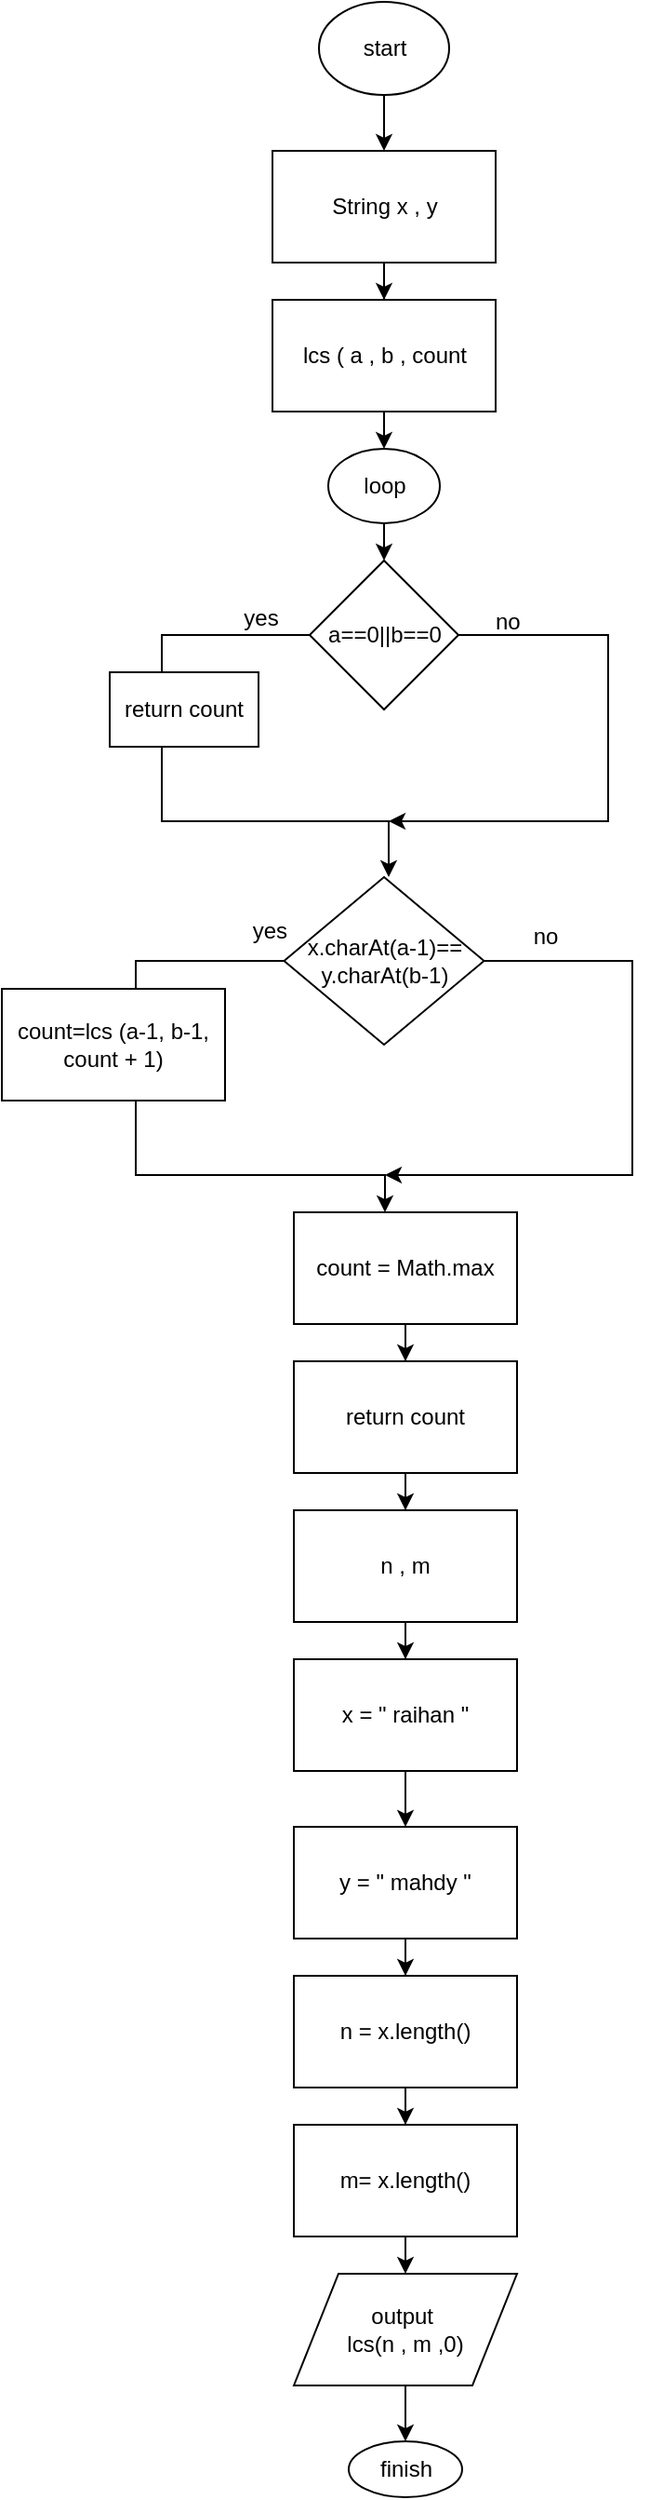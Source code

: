 <mxfile version="13.0.3" type="device"><diagram id="Py2yp7uM7iGKQa5tN-8H" name="Page-1"><mxGraphModel dx="1086" dy="806" grid="1" gridSize="10" guides="1" tooltips="1" connect="1" arrows="1" fold="1" page="1" pageScale="1" pageWidth="10000" pageHeight="10000" math="0" shadow="0"><root><mxCell id="0"/><mxCell id="1" parent="0"/><mxCell id="GUi_L-faRnSKWUXKhiUY-191" value="" style="edgeStyle=orthogonalEdgeStyle;rounded=0;orthogonalLoop=1;jettySize=auto;html=1;" parent="1" source="GUi_L-faRnSKWUXKhiUY-1" edge="1"><mxGeometry relative="1" as="geometry"><mxPoint x="477.5" y="80" as="targetPoint"/></mxGeometry></mxCell><mxCell id="GUi_L-faRnSKWUXKhiUY-1" value="start" style="ellipse;whiteSpace=wrap;html=1;" parent="1" vertex="1"><mxGeometry x="442.5" width="70" height="50" as="geometry"/></mxCell><mxCell id="GUi_L-faRnSKWUXKhiUY-356" value="" style="edgeStyle=orthogonalEdgeStyle;rounded=0;orthogonalLoop=1;jettySize=auto;html=1;" parent="1" source="GUi_L-faRnSKWUXKhiUY-354" target="GUi_L-faRnSKWUXKhiUY-355" edge="1"><mxGeometry relative="1" as="geometry"/></mxCell><mxCell id="GUi_L-faRnSKWUXKhiUY-354" value="String x , y" style="rounded=0;whiteSpace=wrap;html=1;" parent="1" vertex="1"><mxGeometry x="417.5" y="80" width="120" height="60" as="geometry"/></mxCell><mxCell id="GUi_L-faRnSKWUXKhiUY-359" value="" style="edgeStyle=orthogonalEdgeStyle;rounded=0;orthogonalLoop=1;jettySize=auto;html=1;" parent="1" source="GUi_L-faRnSKWUXKhiUY-355" edge="1"><mxGeometry relative="1" as="geometry"><mxPoint x="477.5" y="240" as="targetPoint"/></mxGeometry></mxCell><mxCell id="GUi_L-faRnSKWUXKhiUY-355" value="lcs ( a , b , count" style="rounded=0;whiteSpace=wrap;html=1;" parent="1" vertex="1"><mxGeometry x="417.5" y="160" width="120" height="60" as="geometry"/></mxCell><mxCell id="GUi_L-faRnSKWUXKhiUY-361" value="" style="edgeStyle=orthogonalEdgeStyle;rounded=0;orthogonalLoop=1;jettySize=auto;html=1;" parent="1" source="GUi_L-faRnSKWUXKhiUY-357" edge="1"><mxGeometry relative="1" as="geometry"><mxPoint x="477.5" y="300" as="targetPoint"/></mxGeometry></mxCell><mxCell id="GUi_L-faRnSKWUXKhiUY-357" value="loop" style="ellipse;whiteSpace=wrap;html=1;" parent="1" vertex="1"><mxGeometry x="447.5" y="240" width="60" height="40" as="geometry"/></mxCell><mxCell id="GUi_L-faRnSKWUXKhiUY-364" value="" style="edgeStyle=orthogonalEdgeStyle;rounded=0;orthogonalLoop=1;jettySize=auto;html=1;" parent="1" source="GUi_L-faRnSKWUXKhiUY-362" edge="1"><mxGeometry relative="1" as="geometry"><mxPoint x="480" y="470" as="targetPoint"/><Array as="points"><mxPoint x="358" y="340"/><mxPoint x="358" y="440"/></Array></mxGeometry></mxCell><mxCell id="GUi_L-faRnSKWUXKhiUY-366" value="" style="edgeStyle=orthogonalEdgeStyle;rounded=0;orthogonalLoop=1;jettySize=auto;html=1;" parent="1" source="GUi_L-faRnSKWUXKhiUY-362" edge="1"><mxGeometry relative="1" as="geometry"><mxPoint x="480" y="440" as="targetPoint"/><Array as="points"><mxPoint x="598" y="340"/><mxPoint x="598" y="440"/></Array></mxGeometry></mxCell><mxCell id="GUi_L-faRnSKWUXKhiUY-362" value="a==0||b==0" style="rhombus;whiteSpace=wrap;html=1;" parent="1" vertex="1"><mxGeometry x="437.5" y="300" width="80" height="80" as="geometry"/></mxCell><mxCell id="GUi_L-faRnSKWUXKhiUY-367" value="yes" style="text;html=1;align=center;verticalAlign=middle;resizable=0;points=[];autosize=1;" parent="1" vertex="1"><mxGeometry x="396" y="321" width="30" height="20" as="geometry"/></mxCell><mxCell id="GUi_L-faRnSKWUXKhiUY-368" value="no&amp;nbsp; &amp;nbsp; &amp;nbsp; &amp;nbsp; &amp;nbsp; &amp;nbsp; &amp;nbsp;&amp;nbsp;" style="text;html=1;align=center;verticalAlign=middle;resizable=0;points=[];autosize=1;" parent="1" vertex="1"><mxGeometry x="527" y="323" width="80" height="20" as="geometry"/></mxCell><mxCell id="GUi_L-faRnSKWUXKhiUY-369" value="return count" style="rounded=0;whiteSpace=wrap;html=1;" parent="1" vertex="1"><mxGeometry x="330" y="360" width="80" height="40" as="geometry"/></mxCell><mxCell id="GUi_L-faRnSKWUXKhiUY-372" value="" style="edgeStyle=orthogonalEdgeStyle;rounded=0;orthogonalLoop=1;jettySize=auto;html=1;" parent="1" source="GUi_L-faRnSKWUXKhiUY-370" edge="1"><mxGeometry relative="1" as="geometry"><mxPoint x="478" y="650" as="targetPoint"/><Array as="points"><mxPoint x="344" y="515"/><mxPoint x="344" y="630"/><mxPoint x="478" y="630"/></Array></mxGeometry></mxCell><mxCell id="GUi_L-faRnSKWUXKhiUY-374" value="" style="edgeStyle=orthogonalEdgeStyle;rounded=0;orthogonalLoop=1;jettySize=auto;html=1;" parent="1" source="GUi_L-faRnSKWUXKhiUY-370" edge="1"><mxGeometry relative="1" as="geometry"><mxPoint x="478" y="630" as="targetPoint"/><Array as="points"><mxPoint x="611" y="515"/><mxPoint x="611" y="630"/></Array></mxGeometry></mxCell><mxCell id="GUi_L-faRnSKWUXKhiUY-370" value="x.charAt(a-1)==&lt;br&gt;y.charAt(b-1)" style="rhombus;whiteSpace=wrap;html=1;" parent="1" vertex="1"><mxGeometry x="423.75" y="470" width="107.5" height="90" as="geometry"/></mxCell><mxCell id="GUi_L-faRnSKWUXKhiUY-375" value="yes&amp;nbsp;&amp;nbsp;" style="text;html=1;align=center;verticalAlign=middle;resizable=0;points=[];autosize=1;" parent="1" vertex="1"><mxGeometry x="399" y="489" width="40" height="20" as="geometry"/></mxCell><mxCell id="GUi_L-faRnSKWUXKhiUY-376" value="no&amp;nbsp; &amp;nbsp; &amp;nbsp; &amp;nbsp; &amp;nbsp;" style="text;html=1;align=center;verticalAlign=middle;resizable=0;points=[];autosize=1;" parent="1" vertex="1"><mxGeometry x="549" y="492" width="60" height="20" as="geometry"/></mxCell><mxCell id="GUi_L-faRnSKWUXKhiUY-377" value="count=lcs (a-1, b-1,&lt;br&gt;count + 1)" style="rounded=0;whiteSpace=wrap;html=1;" parent="1" vertex="1"><mxGeometry x="272" y="530" width="120" height="60" as="geometry"/></mxCell><mxCell id="GUi_L-faRnSKWUXKhiUY-381" value="" style="edgeStyle=orthogonalEdgeStyle;rounded=0;orthogonalLoop=1;jettySize=auto;html=1;" parent="1" source="GUi_L-faRnSKWUXKhiUY-378" target="GUi_L-faRnSKWUXKhiUY-380" edge="1"><mxGeometry relative="1" as="geometry"/></mxCell><mxCell id="GUi_L-faRnSKWUXKhiUY-378" value="count = Math.max" style="rounded=0;whiteSpace=wrap;html=1;" parent="1" vertex="1"><mxGeometry x="429" y="650" width="120" height="60" as="geometry"/></mxCell><mxCell id="GUi_L-faRnSKWUXKhiUY-383" value="" style="edgeStyle=orthogonalEdgeStyle;rounded=0;orthogonalLoop=1;jettySize=auto;html=1;" parent="1" source="GUi_L-faRnSKWUXKhiUY-380" target="GUi_L-faRnSKWUXKhiUY-382" edge="1"><mxGeometry relative="1" as="geometry"/></mxCell><mxCell id="GUi_L-faRnSKWUXKhiUY-380" value="return count" style="rounded=0;whiteSpace=wrap;html=1;" parent="1" vertex="1"><mxGeometry x="429" y="730" width="120" height="60" as="geometry"/></mxCell><mxCell id="GUi_L-faRnSKWUXKhiUY-385" value="" style="edgeStyle=orthogonalEdgeStyle;rounded=0;orthogonalLoop=1;jettySize=auto;html=1;" parent="1" source="GUi_L-faRnSKWUXKhiUY-382" target="GUi_L-faRnSKWUXKhiUY-384" edge="1"><mxGeometry relative="1" as="geometry"/></mxCell><mxCell id="GUi_L-faRnSKWUXKhiUY-382" value="n , m" style="rounded=0;whiteSpace=wrap;html=1;" parent="1" vertex="1"><mxGeometry x="429" y="810" width="120" height="60" as="geometry"/></mxCell><mxCell id="GUi_L-faRnSKWUXKhiUY-387" value="" style="edgeStyle=orthogonalEdgeStyle;rounded=0;orthogonalLoop=1;jettySize=auto;html=1;" parent="1" source="GUi_L-faRnSKWUXKhiUY-384" target="GUi_L-faRnSKWUXKhiUY-386" edge="1"><mxGeometry relative="1" as="geometry"/></mxCell><mxCell id="GUi_L-faRnSKWUXKhiUY-384" value="x = &quot; raihan &quot;" style="rounded=0;whiteSpace=wrap;html=1;" parent="1" vertex="1"><mxGeometry x="429" y="890" width="120" height="60" as="geometry"/></mxCell><mxCell id="GUi_L-faRnSKWUXKhiUY-389" value="" style="edgeStyle=orthogonalEdgeStyle;rounded=0;orthogonalLoop=1;jettySize=auto;html=1;" parent="1" source="GUi_L-faRnSKWUXKhiUY-386" target="GUi_L-faRnSKWUXKhiUY-388" edge="1"><mxGeometry relative="1" as="geometry"/></mxCell><mxCell id="GUi_L-faRnSKWUXKhiUY-386" value="y = &quot; mahdy &quot;" style="rounded=0;whiteSpace=wrap;html=1;" parent="1" vertex="1"><mxGeometry x="429" y="980" width="120" height="60" as="geometry"/></mxCell><mxCell id="GUi_L-faRnSKWUXKhiUY-391" value="" style="edgeStyle=orthogonalEdgeStyle;rounded=0;orthogonalLoop=1;jettySize=auto;html=1;" parent="1" source="GUi_L-faRnSKWUXKhiUY-388" target="GUi_L-faRnSKWUXKhiUY-390" edge="1"><mxGeometry relative="1" as="geometry"/></mxCell><mxCell id="GUi_L-faRnSKWUXKhiUY-388" value="n = x.length()" style="rounded=0;whiteSpace=wrap;html=1;" parent="1" vertex="1"><mxGeometry x="429" y="1060" width="120" height="60" as="geometry"/></mxCell><mxCell id="GUi_L-faRnSKWUXKhiUY-393" value="" style="edgeStyle=orthogonalEdgeStyle;rounded=0;orthogonalLoop=1;jettySize=auto;html=1;" parent="1" source="GUi_L-faRnSKWUXKhiUY-390" edge="1"><mxGeometry relative="1" as="geometry"><mxPoint x="489" y="1220" as="targetPoint"/></mxGeometry></mxCell><mxCell id="GUi_L-faRnSKWUXKhiUY-390" value="m= x.length()" style="rounded=0;whiteSpace=wrap;html=1;" parent="1" vertex="1"><mxGeometry x="429" y="1140" width="120" height="60" as="geometry"/></mxCell><mxCell id="GUi_L-faRnSKWUXKhiUY-396" value="" style="edgeStyle=orthogonalEdgeStyle;rounded=0;orthogonalLoop=1;jettySize=auto;html=1;" parent="1" source="GUi_L-faRnSKWUXKhiUY-394" edge="1"><mxGeometry relative="1" as="geometry"><mxPoint x="489" y="1310" as="targetPoint"/></mxGeometry></mxCell><mxCell id="GUi_L-faRnSKWUXKhiUY-394" value="output&amp;nbsp;&lt;br&gt;lcs(n , m ,0)" style="shape=parallelogram;perimeter=parallelogramPerimeter;whiteSpace=wrap;html=1;" parent="1" vertex="1"><mxGeometry x="429" y="1220" width="120" height="60" as="geometry"/></mxCell><mxCell id="GUi_L-faRnSKWUXKhiUY-397" value="finish" style="ellipse;whiteSpace=wrap;html=1;" parent="1" vertex="1"><mxGeometry x="458.5" y="1310" width="61" height="30" as="geometry"/></mxCell></root></mxGraphModel></diagram></mxfile>